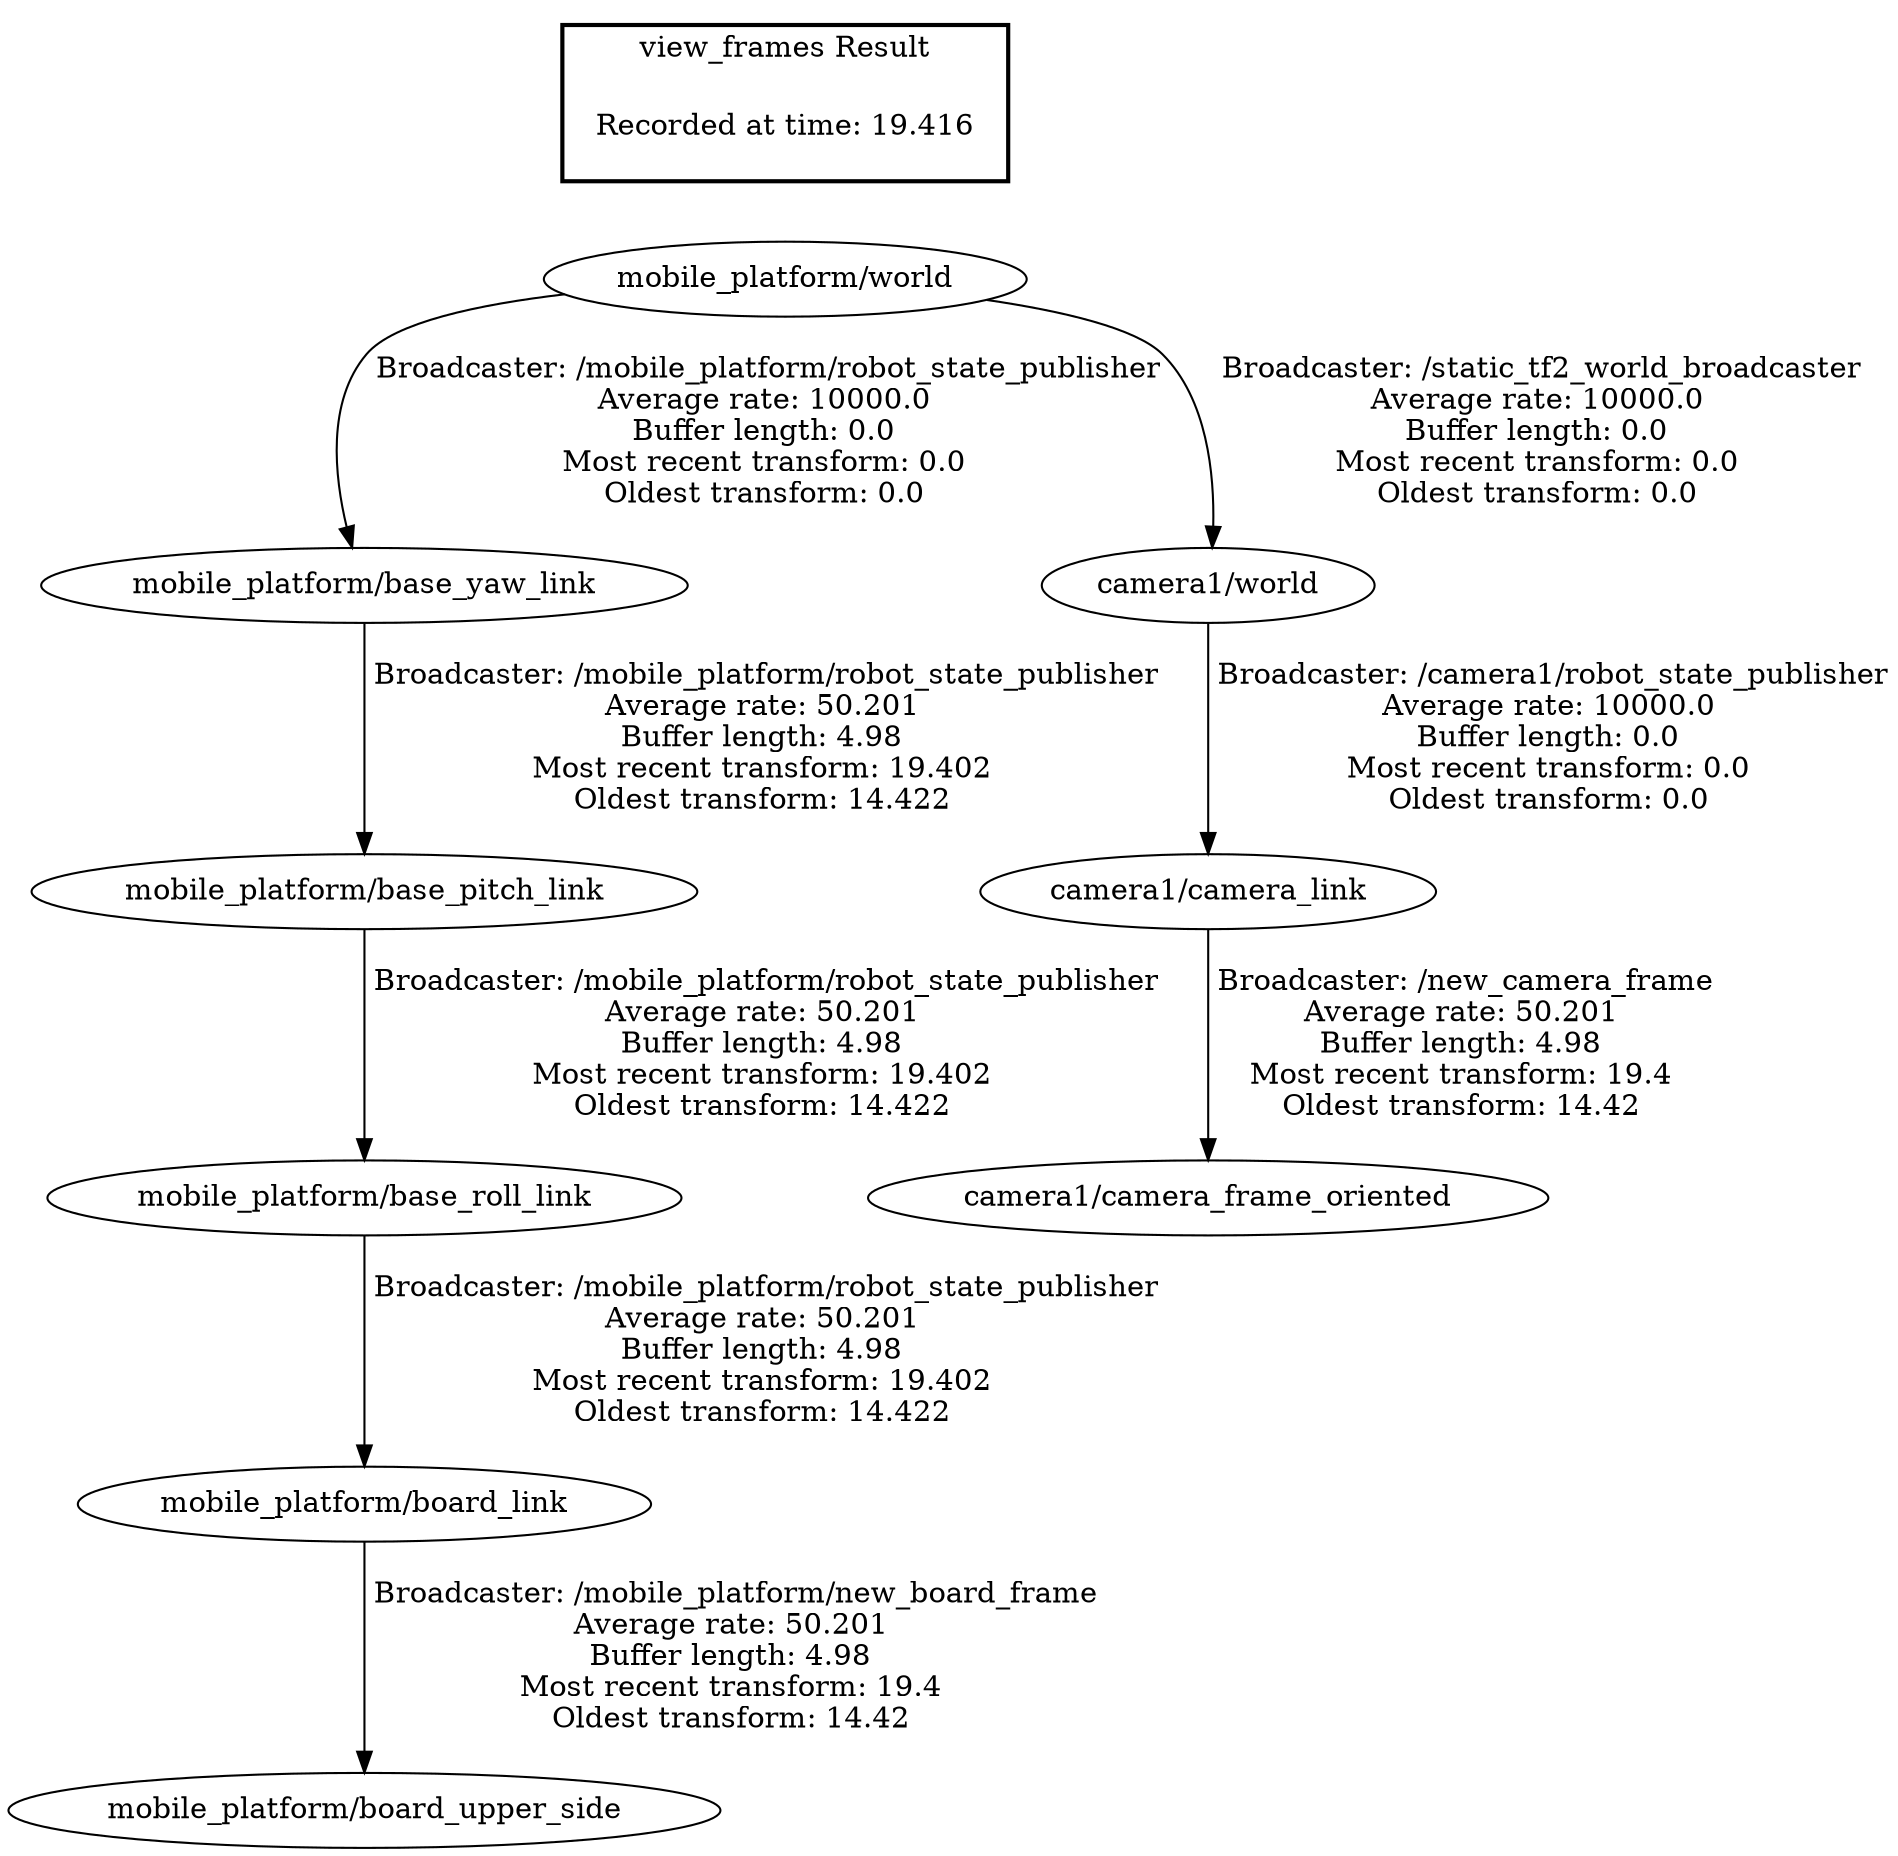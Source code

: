 digraph G {
"mobile_platform/world" -> "mobile_platform/base_yaw_link"[label=" Broadcaster: /mobile_platform/robot_state_publisher\nAverage rate: 10000.0\nBuffer length: 0.0\nMost recent transform: 0.0\nOldest transform: 0.0\n"];
"mobile_platform/world" -> "camera1/world"[label=" Broadcaster: /static_tf2_world_broadcaster\nAverage rate: 10000.0\nBuffer length: 0.0\nMost recent transform: 0.0\nOldest transform: 0.0\n"];
"camera1/world" -> "camera1/camera_link"[label=" Broadcaster: /camera1/robot_state_publisher\nAverage rate: 10000.0\nBuffer length: 0.0\nMost recent transform: 0.0\nOldest transform: 0.0\n"];
"mobile_platform/board_link" -> "mobile_platform/board_upper_side"[label=" Broadcaster: /mobile_platform/new_board_frame\nAverage rate: 50.201\nBuffer length: 4.98\nMost recent transform: 19.4\nOldest transform: 14.42\n"];
"mobile_platform/base_roll_link" -> "mobile_platform/board_link"[label=" Broadcaster: /mobile_platform/robot_state_publisher\nAverage rate: 50.201\nBuffer length: 4.98\nMost recent transform: 19.402\nOldest transform: 14.422\n"];
"camera1/camera_link" -> "camera1/camera_frame_oriented"[label=" Broadcaster: /new_camera_frame\nAverage rate: 50.201\nBuffer length: 4.98\nMost recent transform: 19.4\nOldest transform: 14.42\n"];
"mobile_platform/base_pitch_link" -> "mobile_platform/base_roll_link"[label=" Broadcaster: /mobile_platform/robot_state_publisher\nAverage rate: 50.201\nBuffer length: 4.98\nMost recent transform: 19.402\nOldest transform: 14.422\n"];
"mobile_platform/base_yaw_link" -> "mobile_platform/base_pitch_link"[label=" Broadcaster: /mobile_platform/robot_state_publisher\nAverage rate: 50.201\nBuffer length: 4.98\nMost recent transform: 19.402\nOldest transform: 14.422\n"];
edge [style=invis];
 subgraph cluster_legend { style=bold; color=black; label ="view_frames Result";
"Recorded at time: 19.416"[ shape=plaintext ] ;
}->"mobile_platform/world";
}